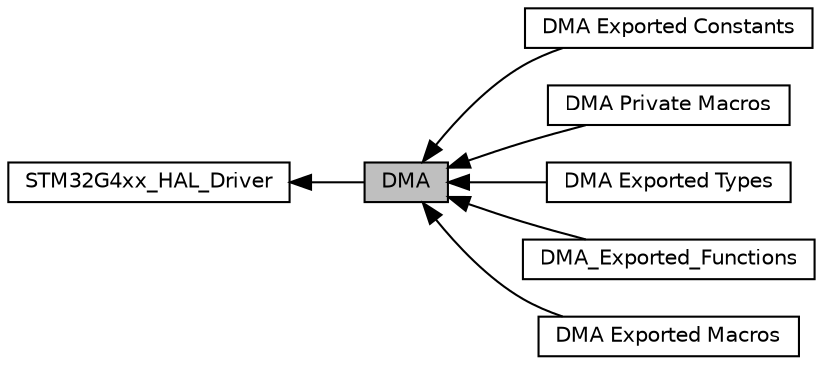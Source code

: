 digraph "DMA"
{
  edge [fontname="Helvetica",fontsize="10",labelfontname="Helvetica",labelfontsize="10"];
  node [fontname="Helvetica",fontsize="10",shape=box];
  rankdir=LR;
  Node4 [label="DMA Exported Constants",height=0.2,width=0.4,color="black", fillcolor="white", style="filled",URL="$group__DMA__Exported__Constants.html",tooltip=" "];
  Node6 [label="DMA Private Macros",height=0.2,width=0.4,color="black", fillcolor="white", style="filled",URL="$group__DMA__Private__Macros.html",tooltip=" "];
  Node3 [label="DMA Exported Types",height=0.2,width=0.4,color="black", fillcolor="white", style="filled",URL="$group__DMA__Exported__Types.html",tooltip=" "];
  Node1 [label="DMA",height=0.2,width=0.4,color="black", fillcolor="grey75", style="filled", fontcolor="black",tooltip="DMA HAL module driver."];
  Node7 [label="DMA_Exported_Functions",height=0.2,width=0.4,color="black", fillcolor="white", style="filled",URL="$group__DMA__Exported__Functions.html",tooltip=" "];
  Node2 [label="STM32G4xx_HAL_Driver",height=0.2,width=0.4,color="black", fillcolor="white", style="filled",URL="$group__STM32G4xx__HAL__Driver.html",tooltip=" "];
  Node5 [label="DMA Exported Macros",height=0.2,width=0.4,color="black", fillcolor="white", style="filled",URL="$group__DMA__Exported__Macros.html",tooltip=" "];
  Node2->Node1 [shape=plaintext, dir="back", style="solid"];
  Node1->Node3 [shape=plaintext, dir="back", style="solid"];
  Node1->Node4 [shape=plaintext, dir="back", style="solid"];
  Node1->Node5 [shape=plaintext, dir="back", style="solid"];
  Node1->Node6 [shape=plaintext, dir="back", style="solid"];
  Node1->Node7 [shape=plaintext, dir="back", style="solid"];
}
